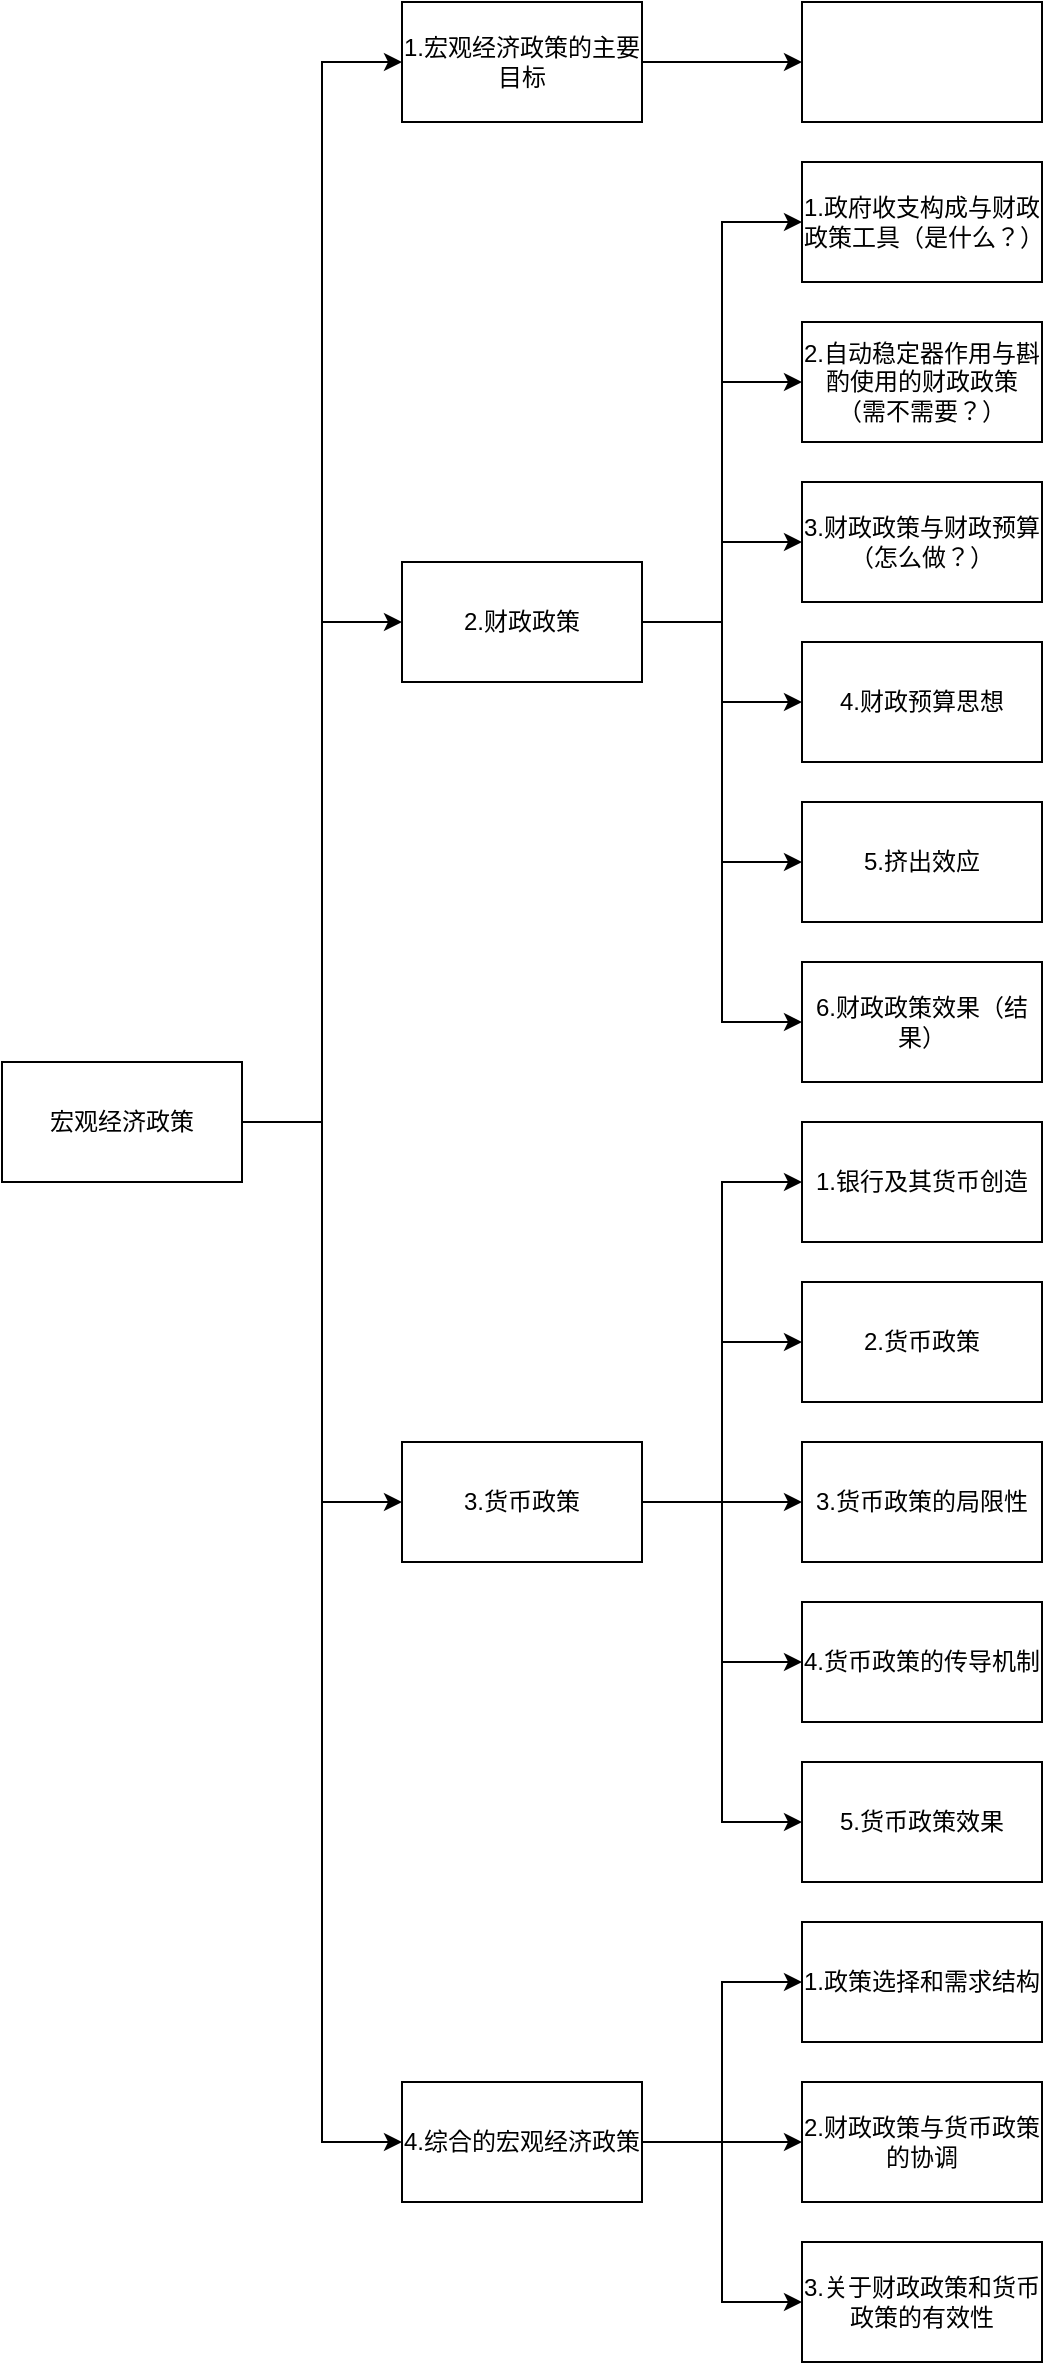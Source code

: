<mxfile version="22.1.11" type="device">
  <diagram name="第 1 页" id="LbLHYrfMs61iux43dW0h">
    <mxGraphModel dx="954" dy="589" grid="1" gridSize="10" guides="1" tooltips="1" connect="1" arrows="1" fold="1" page="1" pageScale="1" pageWidth="827" pageHeight="1169" math="0" shadow="0">
      <root>
        <mxCell id="0" />
        <mxCell id="1" parent="0" />
        <mxCell id="9QId8Bq8Ryt5qRs0j1-D-2" value="" style="edgeStyle=orthogonalEdgeStyle;rounded=0;orthogonalLoop=1;jettySize=auto;html=1;entryX=0;entryY=0.5;entryDx=0;entryDy=0;" parent="1" source="njytcRA9__mMUklmKUCp-1" target="9QId8Bq8Ryt5qRs0j1-D-1" edge="1">
          <mxGeometry relative="1" as="geometry" />
        </mxCell>
        <mxCell id="9QId8Bq8Ryt5qRs0j1-D-33" style="edgeStyle=orthogonalEdgeStyle;rounded=0;orthogonalLoop=1;jettySize=auto;html=1;entryX=0;entryY=0.5;entryDx=0;entryDy=0;" parent="1" source="njytcRA9__mMUklmKUCp-1" target="9QId8Bq8Ryt5qRs0j1-D-4" edge="1">
          <mxGeometry relative="1" as="geometry" />
        </mxCell>
        <mxCell id="9QId8Bq8Ryt5qRs0j1-D-34" style="edgeStyle=orthogonalEdgeStyle;rounded=0;orthogonalLoop=1;jettySize=auto;html=1;entryX=0;entryY=0.5;entryDx=0;entryDy=0;" parent="1" source="njytcRA9__mMUklmKUCp-1" target="9QId8Bq8Ryt5qRs0j1-D-3" edge="1">
          <mxGeometry relative="1" as="geometry" />
        </mxCell>
        <mxCell id="9QId8Bq8Ryt5qRs0j1-D-35" style="edgeStyle=orthogonalEdgeStyle;rounded=0;orthogonalLoop=1;jettySize=auto;html=1;entryX=0;entryY=0.5;entryDx=0;entryDy=0;" parent="1" source="njytcRA9__mMUklmKUCp-1" target="9QId8Bq8Ryt5qRs0j1-D-5" edge="1">
          <mxGeometry relative="1" as="geometry" />
        </mxCell>
        <mxCell id="njytcRA9__mMUklmKUCp-1" value="宏观经济政策" style="rounded=0;whiteSpace=wrap;html=1;" parent="1" vertex="1">
          <mxGeometry x="40" y="570" width="120" height="60" as="geometry" />
        </mxCell>
        <mxCell id="9QId8Bq8Ryt5qRs0j1-D-7" value="" style="edgeStyle=orthogonalEdgeStyle;rounded=0;orthogonalLoop=1;jettySize=auto;html=1;" parent="1" source="9QId8Bq8Ryt5qRs0j1-D-1" target="9QId8Bq8Ryt5qRs0j1-D-6" edge="1">
          <mxGeometry relative="1" as="geometry" />
        </mxCell>
        <mxCell id="9QId8Bq8Ryt5qRs0j1-D-1" value="1.宏观经济政策的主要目标" style="rounded=0;whiteSpace=wrap;html=1;" parent="1" vertex="1">
          <mxGeometry x="240" y="40" width="120" height="60" as="geometry" />
        </mxCell>
        <mxCell id="9QId8Bq8Ryt5qRs0j1-D-25" style="edgeStyle=orthogonalEdgeStyle;rounded=0;orthogonalLoop=1;jettySize=auto;html=1;entryX=0;entryY=0.5;entryDx=0;entryDy=0;" parent="1" source="9QId8Bq8Ryt5qRs0j1-D-3" target="9QId8Bq8Ryt5qRs0j1-D-11" edge="1">
          <mxGeometry relative="1" as="geometry" />
        </mxCell>
        <mxCell id="9QId8Bq8Ryt5qRs0j1-D-26" style="edgeStyle=orthogonalEdgeStyle;rounded=0;orthogonalLoop=1;jettySize=auto;html=1;entryX=0;entryY=0.5;entryDx=0;entryDy=0;" parent="1" source="9QId8Bq8Ryt5qRs0j1-D-3" target="9QId8Bq8Ryt5qRs0j1-D-13" edge="1">
          <mxGeometry relative="1" as="geometry" />
        </mxCell>
        <mxCell id="9QId8Bq8Ryt5qRs0j1-D-27" style="edgeStyle=orthogonalEdgeStyle;rounded=0;orthogonalLoop=1;jettySize=auto;html=1;" parent="1" source="9QId8Bq8Ryt5qRs0j1-D-3" target="9QId8Bq8Ryt5qRs0j1-D-18" edge="1">
          <mxGeometry relative="1" as="geometry" />
        </mxCell>
        <mxCell id="9QId8Bq8Ryt5qRs0j1-D-28" style="edgeStyle=orthogonalEdgeStyle;rounded=0;orthogonalLoop=1;jettySize=auto;html=1;entryX=0;entryY=0.5;entryDx=0;entryDy=0;" parent="1" source="9QId8Bq8Ryt5qRs0j1-D-3" target="9QId8Bq8Ryt5qRs0j1-D-19" edge="1">
          <mxGeometry relative="1" as="geometry" />
        </mxCell>
        <mxCell id="9QId8Bq8Ryt5qRs0j1-D-29" style="edgeStyle=orthogonalEdgeStyle;rounded=0;orthogonalLoop=1;jettySize=auto;html=1;entryX=0;entryY=0.5;entryDx=0;entryDy=0;" parent="1" source="9QId8Bq8Ryt5qRs0j1-D-3" target="9QId8Bq8Ryt5qRs0j1-D-20" edge="1">
          <mxGeometry relative="1" as="geometry" />
        </mxCell>
        <mxCell id="9QId8Bq8Ryt5qRs0j1-D-3" value="3.货币政策" style="rounded=0;whiteSpace=wrap;html=1;" parent="1" vertex="1">
          <mxGeometry x="240" y="760" width="120" height="60" as="geometry" />
        </mxCell>
        <mxCell id="9QId8Bq8Ryt5qRs0j1-D-14" style="edgeStyle=orthogonalEdgeStyle;rounded=0;orthogonalLoop=1;jettySize=auto;html=1;entryX=0;entryY=0.5;entryDx=0;entryDy=0;" parent="1" source="9QId8Bq8Ryt5qRs0j1-D-4" target="9QId8Bq8Ryt5qRs0j1-D-9" edge="1">
          <mxGeometry relative="1" as="geometry" />
        </mxCell>
        <mxCell id="9QId8Bq8Ryt5qRs0j1-D-15" style="edgeStyle=orthogonalEdgeStyle;rounded=0;orthogonalLoop=1;jettySize=auto;html=1;entryX=0;entryY=0.5;entryDx=0;entryDy=0;" parent="1" source="9QId8Bq8Ryt5qRs0j1-D-4" target="9QId8Bq8Ryt5qRs0j1-D-8" edge="1">
          <mxGeometry relative="1" as="geometry" />
        </mxCell>
        <mxCell id="9QId8Bq8Ryt5qRs0j1-D-16" style="edgeStyle=orthogonalEdgeStyle;rounded=0;orthogonalLoop=1;jettySize=auto;html=1;" parent="1" source="9QId8Bq8Ryt5qRs0j1-D-4" target="9QId8Bq8Ryt5qRs0j1-D-10" edge="1">
          <mxGeometry relative="1" as="geometry" />
        </mxCell>
        <mxCell id="9QId8Bq8Ryt5qRs0j1-D-17" style="edgeStyle=orthogonalEdgeStyle;rounded=0;orthogonalLoop=1;jettySize=auto;html=1;entryX=0;entryY=0.5;entryDx=0;entryDy=0;" parent="1" source="9QId8Bq8Ryt5qRs0j1-D-4" target="9QId8Bq8Ryt5qRs0j1-D-12" edge="1">
          <mxGeometry relative="1" as="geometry" />
        </mxCell>
        <mxCell id="dxucnRS07tf3PoV4NlRu-3" style="edgeStyle=orthogonalEdgeStyle;rounded=0;orthogonalLoop=1;jettySize=auto;html=1;entryX=0;entryY=0.5;entryDx=0;entryDy=0;" parent="1" source="9QId8Bq8Ryt5qRs0j1-D-4" target="dxucnRS07tf3PoV4NlRu-2" edge="1">
          <mxGeometry relative="1" as="geometry" />
        </mxCell>
        <mxCell id="dxucnRS07tf3PoV4NlRu-4" style="edgeStyle=orthogonalEdgeStyle;rounded=0;orthogonalLoop=1;jettySize=auto;html=1;entryX=0;entryY=0.5;entryDx=0;entryDy=0;" parent="1" source="9QId8Bq8Ryt5qRs0j1-D-4" target="dxucnRS07tf3PoV4NlRu-1" edge="1">
          <mxGeometry relative="1" as="geometry">
            <mxPoint x="440" y="550" as="targetPoint" />
          </mxGeometry>
        </mxCell>
        <mxCell id="9QId8Bq8Ryt5qRs0j1-D-4" value="2.财政政策" style="rounded=0;whiteSpace=wrap;html=1;" parent="1" vertex="1">
          <mxGeometry x="240" y="320" width="120" height="60" as="geometry" />
        </mxCell>
        <mxCell id="9QId8Bq8Ryt5qRs0j1-D-30" style="edgeStyle=orthogonalEdgeStyle;rounded=0;orthogonalLoop=1;jettySize=auto;html=1;entryX=0;entryY=0.5;entryDx=0;entryDy=0;" parent="1" source="9QId8Bq8Ryt5qRs0j1-D-5" target="9QId8Bq8Ryt5qRs0j1-D-21" edge="1">
          <mxGeometry relative="1" as="geometry" />
        </mxCell>
        <mxCell id="9QId8Bq8Ryt5qRs0j1-D-31" style="edgeStyle=orthogonalEdgeStyle;rounded=0;orthogonalLoop=1;jettySize=auto;html=1;" parent="1" source="9QId8Bq8Ryt5qRs0j1-D-5" target="9QId8Bq8Ryt5qRs0j1-D-22" edge="1">
          <mxGeometry relative="1" as="geometry" />
        </mxCell>
        <mxCell id="9QId8Bq8Ryt5qRs0j1-D-32" style="edgeStyle=orthogonalEdgeStyle;rounded=0;orthogonalLoop=1;jettySize=auto;html=1;entryX=0;entryY=0.5;entryDx=0;entryDy=0;" parent="1" source="9QId8Bq8Ryt5qRs0j1-D-5" target="9QId8Bq8Ryt5qRs0j1-D-23" edge="1">
          <mxGeometry relative="1" as="geometry" />
        </mxCell>
        <mxCell id="9QId8Bq8Ryt5qRs0j1-D-5" value="4.综合的宏观经济政策" style="rounded=0;whiteSpace=wrap;html=1;" parent="1" vertex="1">
          <mxGeometry x="240" y="1080" width="120" height="60" as="geometry" />
        </mxCell>
        <mxCell id="9QId8Bq8Ryt5qRs0j1-D-6" value="" style="rounded=0;whiteSpace=wrap;html=1;" parent="1" vertex="1">
          <mxGeometry x="440" y="40" width="120" height="60" as="geometry" />
        </mxCell>
        <mxCell id="9QId8Bq8Ryt5qRs0j1-D-8" value="2.自动稳定器作用与斟酌使用的财政政策（需不需要？）" style="rounded=0;whiteSpace=wrap;html=1;" parent="1" vertex="1">
          <mxGeometry x="440" y="200" width="120" height="60" as="geometry" />
        </mxCell>
        <mxCell id="9QId8Bq8Ryt5qRs0j1-D-9" value="1.政府收支构成与财政政策工具（是什么？）" style="rounded=0;whiteSpace=wrap;html=1;" parent="1" vertex="1">
          <mxGeometry x="440" y="120" width="120" height="60" as="geometry" />
        </mxCell>
        <mxCell id="9QId8Bq8Ryt5qRs0j1-D-10" value="3.财政政策与财政预算（怎么做？）" style="rounded=0;whiteSpace=wrap;html=1;" parent="1" vertex="1">
          <mxGeometry x="440" y="280" width="120" height="60" as="geometry" />
        </mxCell>
        <mxCell id="9QId8Bq8Ryt5qRs0j1-D-11" value="1.银行及其货币创造" style="rounded=0;whiteSpace=wrap;html=1;" parent="1" vertex="1">
          <mxGeometry x="440" y="600" width="120" height="60" as="geometry" />
        </mxCell>
        <mxCell id="9QId8Bq8Ryt5qRs0j1-D-12" value="4.财政预算思想" style="rounded=0;whiteSpace=wrap;html=1;" parent="1" vertex="1">
          <mxGeometry x="440" y="360" width="120" height="60" as="geometry" />
        </mxCell>
        <mxCell id="9QId8Bq8Ryt5qRs0j1-D-13" value="2.货币政策" style="rounded=0;whiteSpace=wrap;html=1;" parent="1" vertex="1">
          <mxGeometry x="440" y="680" width="120" height="60" as="geometry" />
        </mxCell>
        <mxCell id="9QId8Bq8Ryt5qRs0j1-D-18" value="3.货币政策的局限性" style="rounded=0;whiteSpace=wrap;html=1;" parent="1" vertex="1">
          <mxGeometry x="440" y="760" width="120" height="60" as="geometry" />
        </mxCell>
        <mxCell id="9QId8Bq8Ryt5qRs0j1-D-19" value="4.货币政策的传导机制" style="rounded=0;whiteSpace=wrap;html=1;" parent="1" vertex="1">
          <mxGeometry x="440" y="840" width="120" height="60" as="geometry" />
        </mxCell>
        <mxCell id="9QId8Bq8Ryt5qRs0j1-D-20" value="5.货币政策效果" style="rounded=0;whiteSpace=wrap;html=1;" parent="1" vertex="1">
          <mxGeometry x="440" y="920" width="120" height="60" as="geometry" />
        </mxCell>
        <mxCell id="9QId8Bq8Ryt5qRs0j1-D-21" value="1.政策选择和需求结构" style="rounded=0;whiteSpace=wrap;html=1;" parent="1" vertex="1">
          <mxGeometry x="440" y="1000" width="120" height="60" as="geometry" />
        </mxCell>
        <mxCell id="9QId8Bq8Ryt5qRs0j1-D-22" value="2.财政政策与货币政策的协调" style="rounded=0;whiteSpace=wrap;html=1;" parent="1" vertex="1">
          <mxGeometry x="440" y="1080" width="120" height="60" as="geometry" />
        </mxCell>
        <mxCell id="9QId8Bq8Ryt5qRs0j1-D-23" value="3.关于财政政策和货币政策的有效性" style="rounded=0;whiteSpace=wrap;html=1;" parent="1" vertex="1">
          <mxGeometry x="440" y="1160" width="120" height="60" as="geometry" />
        </mxCell>
        <mxCell id="dxucnRS07tf3PoV4NlRu-1" value="6.财政政策效果（结果）" style="rounded=0;whiteSpace=wrap;html=1;" parent="1" vertex="1">
          <mxGeometry x="440" y="520" width="120" height="60" as="geometry" />
        </mxCell>
        <mxCell id="dxucnRS07tf3PoV4NlRu-2" value="5.挤出效应" style="rounded=0;whiteSpace=wrap;html=1;" parent="1" vertex="1">
          <mxGeometry x="440" y="440" width="120" height="60" as="geometry" />
        </mxCell>
      </root>
    </mxGraphModel>
  </diagram>
</mxfile>
